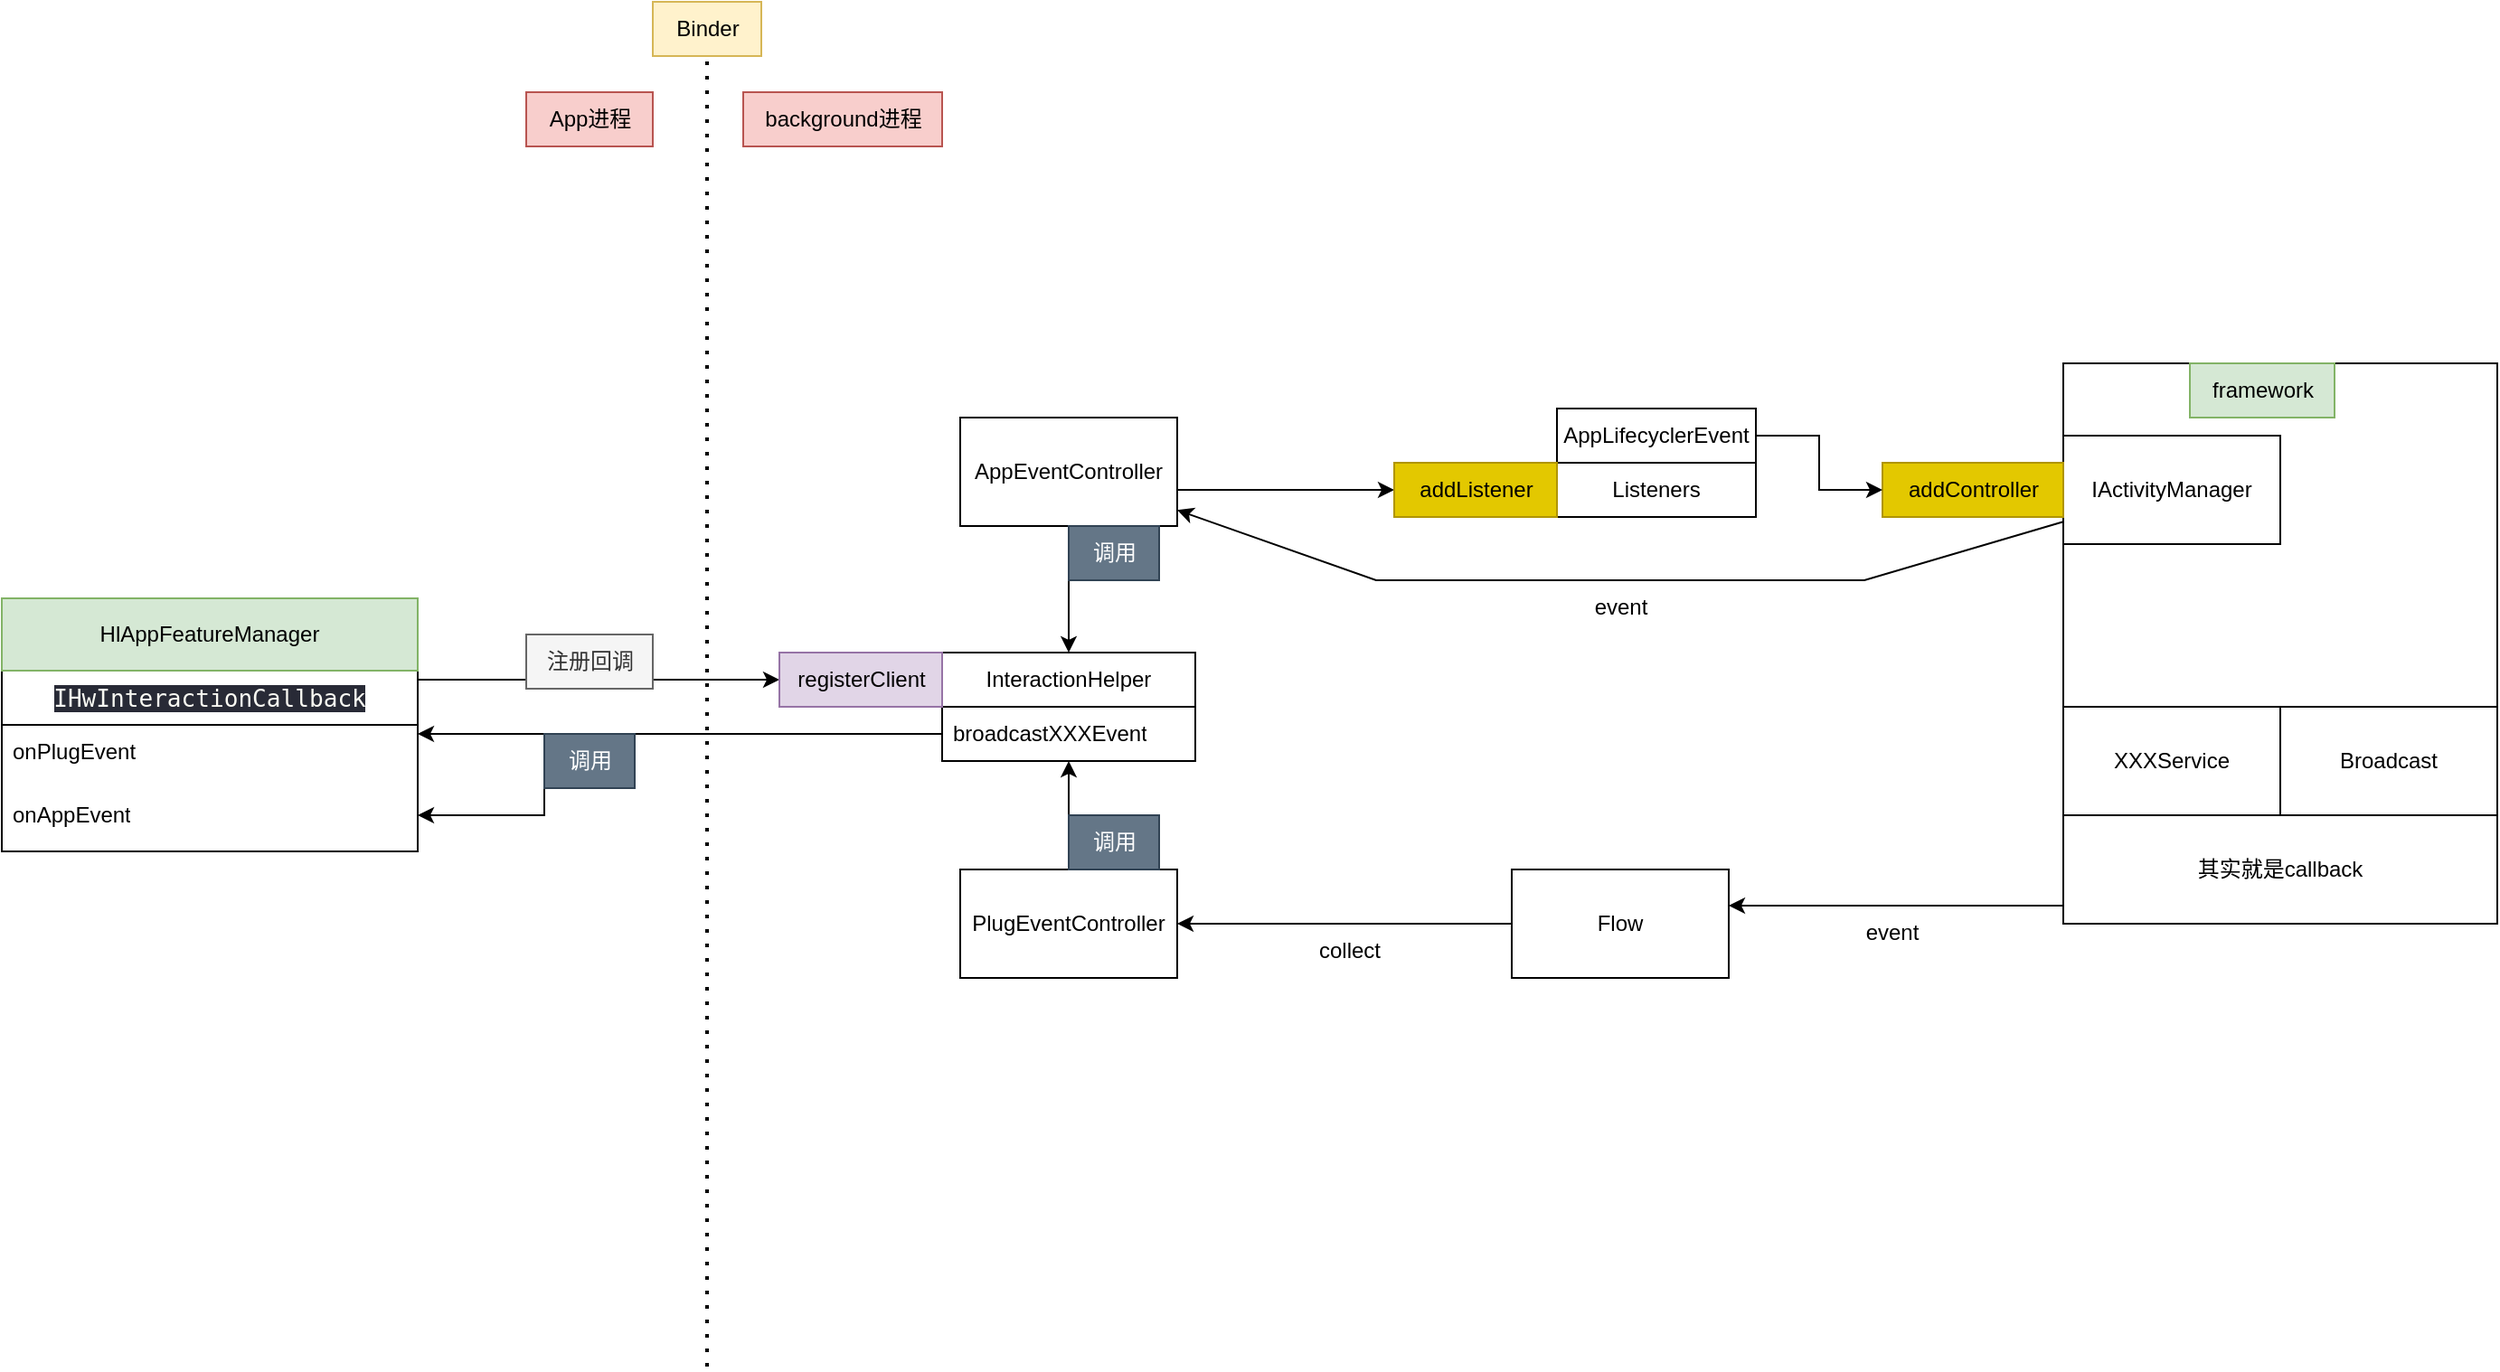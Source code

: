<mxfile version="22.1.4" type="github">
  <diagram name="第 1 页" id="lvjemA2xEv6mycSAy2Vi">
    <mxGraphModel dx="2261" dy="738" grid="1" gridSize="10" guides="1" tooltips="1" connect="1" arrows="1" fold="1" page="1" pageScale="1" pageWidth="827" pageHeight="1169" math="0" shadow="0">
      <root>
        <mxCell id="0" />
        <mxCell id="1" parent="0" />
        <mxCell id="lztWq5X_nUzuxm9hb4JQ-7" value="" style="whiteSpace=wrap;html=1;aspect=fixed;" parent="1" vertex="1">
          <mxGeometry x="390" y="500" width="240" height="240" as="geometry" />
        </mxCell>
        <mxCell id="lztWq5X_nUzuxm9hb4JQ-8" value="framework" style="text;html=1;align=center;verticalAlign=middle;resizable=0;points=[];autosize=1;strokeColor=#82b366;fillColor=#d5e8d4;" parent="1" vertex="1">
          <mxGeometry x="460" y="500" width="80" height="30" as="geometry" />
        </mxCell>
        <mxCell id="lztWq5X_nUzuxm9hb4JQ-9" value="IActivityManager" style="rounded=0;whiteSpace=wrap;html=1;" parent="1" vertex="1">
          <mxGeometry x="390" y="540" width="120" height="60" as="geometry" />
        </mxCell>
        <mxCell id="lztWq5X_nUzuxm9hb4JQ-10" value="addController" style="text;html=1;align=center;verticalAlign=middle;resizable=0;points=[];autosize=1;strokeColor=#B09500;fillColor=#e3c800;fontColor=#000000;" parent="1" vertex="1">
          <mxGeometry x="290" y="555" width="100" height="30" as="geometry" />
        </mxCell>
        <mxCell id="lztWq5X_nUzuxm9hb4JQ-13" style="edgeStyle=orthogonalEdgeStyle;rounded=0;orthogonalLoop=1;jettySize=auto;html=1;" parent="1" source="lztWq5X_nUzuxm9hb4JQ-11" target="lztWq5X_nUzuxm9hb4JQ-10" edge="1">
          <mxGeometry relative="1" as="geometry">
            <Array as="points">
              <mxPoint x="255" y="540" />
              <mxPoint x="255" y="570" />
            </Array>
          </mxGeometry>
        </mxCell>
        <mxCell id="lztWq5X_nUzuxm9hb4JQ-11" value="AppLifecyclerEvent" style="rounded=0;whiteSpace=wrap;html=1;" parent="1" vertex="1">
          <mxGeometry x="110" y="525" width="110" height="30" as="geometry" />
        </mxCell>
        <mxCell id="lztWq5X_nUzuxm9hb4JQ-12" value="Listeners" style="whiteSpace=wrap;html=1;" parent="1" vertex="1">
          <mxGeometry x="110" y="555" width="110" height="30" as="geometry" />
        </mxCell>
        <mxCell id="lztWq5X_nUzuxm9hb4JQ-17" style="edgeStyle=orthogonalEdgeStyle;rounded=0;orthogonalLoop=1;jettySize=auto;html=1;" parent="1" source="lztWq5X_nUzuxm9hb4JQ-14" target="lztWq5X_nUzuxm9hb4JQ-16" edge="1">
          <mxGeometry relative="1" as="geometry">
            <Array as="points">
              <mxPoint x="-60" y="570" />
              <mxPoint x="-60" y="570" />
            </Array>
          </mxGeometry>
        </mxCell>
        <mxCell id="lztWq5X_nUzuxm9hb4JQ-22" style="edgeStyle=orthogonalEdgeStyle;rounded=0;orthogonalLoop=1;jettySize=auto;html=1;" parent="1" source="lztWq5X_nUzuxm9hb4JQ-14" target="lztWq5X_nUzuxm9hb4JQ-18" edge="1">
          <mxGeometry relative="1" as="geometry" />
        </mxCell>
        <mxCell id="lztWq5X_nUzuxm9hb4JQ-14" value="AppEventController" style="rounded=0;whiteSpace=wrap;html=1;" parent="1" vertex="1">
          <mxGeometry x="-220" y="530" width="120" height="60" as="geometry" />
        </mxCell>
        <mxCell id="lztWq5X_nUzuxm9hb4JQ-16" value="addListener" style="text;html=1;align=center;verticalAlign=middle;resizable=0;points=[];autosize=1;strokeColor=#B09500;fillColor=#e3c800;fontColor=#000000;" parent="1" vertex="1">
          <mxGeometry x="20" y="555" width="90" height="30" as="geometry" />
        </mxCell>
        <mxCell id="lztWq5X_nUzuxm9hb4JQ-18" value="InteractionHelper" style="swimlane;fontStyle=0;childLayout=stackLayout;horizontal=1;startSize=30;horizontalStack=0;resizeParent=1;resizeParentMax=0;resizeLast=0;collapsible=1;marginBottom=0;whiteSpace=wrap;html=1;" parent="1" vertex="1">
          <mxGeometry x="-230" y="660" width="140" height="60" as="geometry" />
        </mxCell>
        <mxCell id="lztWq5X_nUzuxm9hb4JQ-19" value="broadcastXXXEvent" style="text;strokeColor=none;fillColor=none;align=left;verticalAlign=middle;spacingLeft=4;spacingRight=4;overflow=hidden;points=[[0,0.5],[1,0.5]];portConstraint=eastwest;rotatable=0;whiteSpace=wrap;html=1;" parent="lztWq5X_nUzuxm9hb4JQ-18" vertex="1">
          <mxGeometry y="30" width="140" height="30" as="geometry" />
        </mxCell>
        <mxCell id="lztWq5X_nUzuxm9hb4JQ-23" value="调用" style="text;html=1;align=center;verticalAlign=middle;resizable=0;points=[];autosize=1;strokeColor=#314354;fillColor=#647687;fontColor=#ffffff;" parent="1" vertex="1">
          <mxGeometry x="-160" y="590" width="50" height="30" as="geometry" />
        </mxCell>
        <mxCell id="lztWq5X_nUzuxm9hb4JQ-39" style="edgeStyle=orthogonalEdgeStyle;rounded=0;orthogonalLoop=1;jettySize=auto;html=1;" parent="1" source="lztWq5X_nUzuxm9hb4JQ-25" target="lztWq5X_nUzuxm9hb4JQ-19" edge="1">
          <mxGeometry relative="1" as="geometry">
            <Array as="points">
              <mxPoint x="-160" y="720" />
              <mxPoint x="-160" y="720" />
            </Array>
          </mxGeometry>
        </mxCell>
        <mxCell id="lztWq5X_nUzuxm9hb4JQ-25" value="PlugEventController" style="rounded=0;whiteSpace=wrap;html=1;" parent="1" vertex="1">
          <mxGeometry x="-220" y="780" width="120" height="60" as="geometry" />
        </mxCell>
        <mxCell id="lztWq5X_nUzuxm9hb4JQ-32" value="XXXService" style="rounded=0;whiteSpace=wrap;html=1;" parent="1" vertex="1">
          <mxGeometry x="390" y="690" width="120" height="60" as="geometry" />
        </mxCell>
        <mxCell id="lztWq5X_nUzuxm9hb4JQ-33" value="Broadcast" style="rounded=0;whiteSpace=wrap;html=1;" parent="1" vertex="1">
          <mxGeometry x="510" y="690" width="120" height="60" as="geometry" />
        </mxCell>
        <mxCell id="lztWq5X_nUzuxm9hb4JQ-38" style="edgeStyle=orthogonalEdgeStyle;rounded=0;orthogonalLoop=1;jettySize=auto;html=1;" parent="1" source="lztWq5X_nUzuxm9hb4JQ-37" target="lztWq5X_nUzuxm9hb4JQ-52" edge="1">
          <mxGeometry relative="1" as="geometry">
            <mxPoint x="230" y="790" as="targetPoint" />
            <Array as="points">
              <mxPoint x="300" y="800" />
              <mxPoint x="300" y="800" />
            </Array>
          </mxGeometry>
        </mxCell>
        <mxCell id="lztWq5X_nUzuxm9hb4JQ-37" value="其实就是callback" style="rounded=0;whiteSpace=wrap;html=1;" parent="1" vertex="1">
          <mxGeometry x="390" y="750" width="240" height="60" as="geometry" />
        </mxCell>
        <mxCell id="lztWq5X_nUzuxm9hb4JQ-40" value="调用" style="text;html=1;align=center;verticalAlign=middle;resizable=0;points=[];autosize=1;strokeColor=#314354;fillColor=#647687;fontColor=#ffffff;" parent="1" vertex="1">
          <mxGeometry x="-160" y="750" width="50" height="30" as="geometry" />
        </mxCell>
        <mxCell id="lztWq5X_nUzuxm9hb4JQ-62" style="edgeStyle=orthogonalEdgeStyle;rounded=0;orthogonalLoop=1;jettySize=auto;html=1;" parent="1" source="lztWq5X_nUzuxm9hb4JQ-42" target="lztWq5X_nUzuxm9hb4JQ-61" edge="1">
          <mxGeometry relative="1" as="geometry">
            <Array as="points">
              <mxPoint x="-460" y="675" />
              <mxPoint x="-460" y="675" />
            </Array>
          </mxGeometry>
        </mxCell>
        <mxCell id="lztWq5X_nUzuxm9hb4JQ-42" value="&lt;div style=&quot;background-color:#282a36;color:#f8f8f2;font-family:&#39;JetBrains Mono&#39;,monospace;font-size:9.8pt;&quot;&gt;&lt;pre&gt;IHwInteractionCallback&lt;/pre&gt;&lt;/div&gt;" style="swimlane;fontStyle=0;childLayout=stackLayout;horizontal=1;startSize=30;horizontalStack=0;resizeParent=1;resizeParentMax=0;resizeLast=0;collapsible=1;marginBottom=0;whiteSpace=wrap;html=1;" parent="1" vertex="1">
          <mxGeometry x="-750" y="670" width="230" height="100" as="geometry" />
        </mxCell>
        <mxCell id="lztWq5X_nUzuxm9hb4JQ-43" value="onPlugEvent" style="text;strokeColor=none;fillColor=none;align=left;verticalAlign=middle;spacingLeft=4;spacingRight=4;overflow=hidden;points=[[0,0.5],[1,0.5]];portConstraint=eastwest;rotatable=0;whiteSpace=wrap;html=1;" parent="lztWq5X_nUzuxm9hb4JQ-42" vertex="1">
          <mxGeometry y="30" width="230" height="30" as="geometry" />
        </mxCell>
        <mxCell id="lztWq5X_nUzuxm9hb4JQ-45" value="onAppEvent" style="text;strokeColor=none;fillColor=none;align=left;verticalAlign=middle;spacingLeft=4;spacingRight=4;overflow=hidden;points=[[0,0.5],[1,0.5]];portConstraint=eastwest;rotatable=0;whiteSpace=wrap;html=1;" parent="lztWq5X_nUzuxm9hb4JQ-42" vertex="1">
          <mxGeometry y="60" width="230" height="40" as="geometry" />
        </mxCell>
        <mxCell id="lztWq5X_nUzuxm9hb4JQ-46" value="" style="endArrow=classic;html=1;rounded=0;" parent="1" source="lztWq5X_nUzuxm9hb4JQ-9" target="lztWq5X_nUzuxm9hb4JQ-14" edge="1">
          <mxGeometry width="50" height="50" relative="1" as="geometry">
            <mxPoint x="180" y="720" as="sourcePoint" />
            <mxPoint x="230" y="670" as="targetPoint" />
            <Array as="points">
              <mxPoint x="280" y="620" />
              <mxPoint x="150" y="620" />
              <mxPoint x="10" y="620" />
            </Array>
          </mxGeometry>
        </mxCell>
        <mxCell id="lztWq5X_nUzuxm9hb4JQ-47" value="event" style="text;html=1;align=center;verticalAlign=middle;resizable=0;points=[];autosize=1;strokeColor=none;fillColor=none;" parent="1" vertex="1">
          <mxGeometry x="120" y="620" width="50" height="30" as="geometry" />
        </mxCell>
        <mxCell id="lztWq5X_nUzuxm9hb4JQ-48" value="event" style="text;html=1;align=center;verticalAlign=middle;resizable=0;points=[];autosize=1;strokeColor=none;fillColor=none;" parent="1" vertex="1">
          <mxGeometry x="270" y="800" width="50" height="30" as="geometry" />
        </mxCell>
        <mxCell id="lztWq5X_nUzuxm9hb4JQ-49" style="edgeStyle=orthogonalEdgeStyle;rounded=0;orthogonalLoop=1;jettySize=auto;html=1;" parent="1" source="lztWq5X_nUzuxm9hb4JQ-19" target="lztWq5X_nUzuxm9hb4JQ-42" edge="1">
          <mxGeometry relative="1" as="geometry">
            <Array as="points">
              <mxPoint x="-390" y="705" />
              <mxPoint x="-390" y="705" />
            </Array>
          </mxGeometry>
        </mxCell>
        <mxCell id="lztWq5X_nUzuxm9hb4JQ-50" style="edgeStyle=orthogonalEdgeStyle;rounded=0;orthogonalLoop=1;jettySize=auto;html=1;" parent="1" source="lztWq5X_nUzuxm9hb4JQ-19" target="lztWq5X_nUzuxm9hb4JQ-45" edge="1">
          <mxGeometry relative="1" as="geometry">
            <Array as="points">
              <mxPoint x="-450" y="705" />
              <mxPoint x="-450" y="750" />
            </Array>
          </mxGeometry>
        </mxCell>
        <mxCell id="lztWq5X_nUzuxm9hb4JQ-51" value="调用" style="text;html=1;align=center;verticalAlign=middle;resizable=0;points=[];autosize=1;strokeColor=#314354;fillColor=#647687;fontColor=#ffffff;" parent="1" vertex="1">
          <mxGeometry x="-450" y="705" width="50" height="30" as="geometry" />
        </mxCell>
        <mxCell id="lztWq5X_nUzuxm9hb4JQ-54" style="edgeStyle=orthogonalEdgeStyle;rounded=0;orthogonalLoop=1;jettySize=auto;html=1;exitX=0;exitY=0.5;exitDx=0;exitDy=0;" parent="1" source="lztWq5X_nUzuxm9hb4JQ-52" target="lztWq5X_nUzuxm9hb4JQ-25" edge="1">
          <mxGeometry relative="1" as="geometry" />
        </mxCell>
        <mxCell id="lztWq5X_nUzuxm9hb4JQ-52" value="Flow" style="rounded=0;whiteSpace=wrap;html=1;" parent="1" vertex="1">
          <mxGeometry x="85" y="780" width="120" height="60" as="geometry" />
        </mxCell>
        <mxCell id="lztWq5X_nUzuxm9hb4JQ-55" value="collect" style="text;html=1;align=center;verticalAlign=middle;resizable=0;points=[];autosize=1;strokeColor=none;fillColor=none;" parent="1" vertex="1">
          <mxGeometry x="-35" y="810" width="60" height="30" as="geometry" />
        </mxCell>
        <mxCell id="lztWq5X_nUzuxm9hb4JQ-56" value="" style="endArrow=none;dashed=1;html=1;dashPattern=1 3;strokeWidth=2;rounded=0;" parent="1" edge="1">
          <mxGeometry width="50" height="50" relative="1" as="geometry">
            <mxPoint x="-360" y="1055" as="sourcePoint" />
            <mxPoint x="-360" y="325" as="targetPoint" />
          </mxGeometry>
        </mxCell>
        <mxCell id="lztWq5X_nUzuxm9hb4JQ-57" value="Binder" style="text;html=1;align=center;verticalAlign=middle;resizable=0;points=[];autosize=1;strokeColor=#d6b656;fillColor=#fff2cc;" parent="1" vertex="1">
          <mxGeometry x="-390" y="300" width="60" height="30" as="geometry" />
        </mxCell>
        <mxCell id="lztWq5X_nUzuxm9hb4JQ-59" value="background进程" style="text;html=1;align=center;verticalAlign=middle;resizable=0;points=[];autosize=1;strokeColor=#b85450;fillColor=#f8cecc;" parent="1" vertex="1">
          <mxGeometry x="-340" y="350" width="110" height="30" as="geometry" />
        </mxCell>
        <mxCell id="lztWq5X_nUzuxm9hb4JQ-60" value="App进程" style="text;html=1;align=center;verticalAlign=middle;resizable=0;points=[];autosize=1;strokeColor=#b85450;fillColor=#f8cecc;" parent="1" vertex="1">
          <mxGeometry x="-460" y="350" width="70" height="30" as="geometry" />
        </mxCell>
        <mxCell id="lztWq5X_nUzuxm9hb4JQ-61" value="registerClient" style="text;html=1;align=center;verticalAlign=middle;resizable=0;points=[];autosize=1;strokeColor=#9673a6;fillColor=#e1d5e7;" parent="1" vertex="1">
          <mxGeometry x="-320" y="660" width="90" height="30" as="geometry" />
        </mxCell>
        <mxCell id="lztWq5X_nUzuxm9hb4JQ-63" value="注册回调" style="text;html=1;align=center;verticalAlign=middle;resizable=0;points=[];autosize=1;strokeColor=#666666;fillColor=#f5f5f5;fontColor=#333333;" parent="1" vertex="1">
          <mxGeometry x="-460" y="650" width="70" height="30" as="geometry" />
        </mxCell>
        <mxCell id="GwlXa5Q_ITVcldn20HJ_-2" value="HlAppFeatureManager" style="whiteSpace=wrap;html=1;fillColor=#d5e8d4;strokeColor=#82b366;" vertex="1" parent="1">
          <mxGeometry x="-750" y="630" width="230" height="40" as="geometry" />
        </mxCell>
      </root>
    </mxGraphModel>
  </diagram>
</mxfile>
